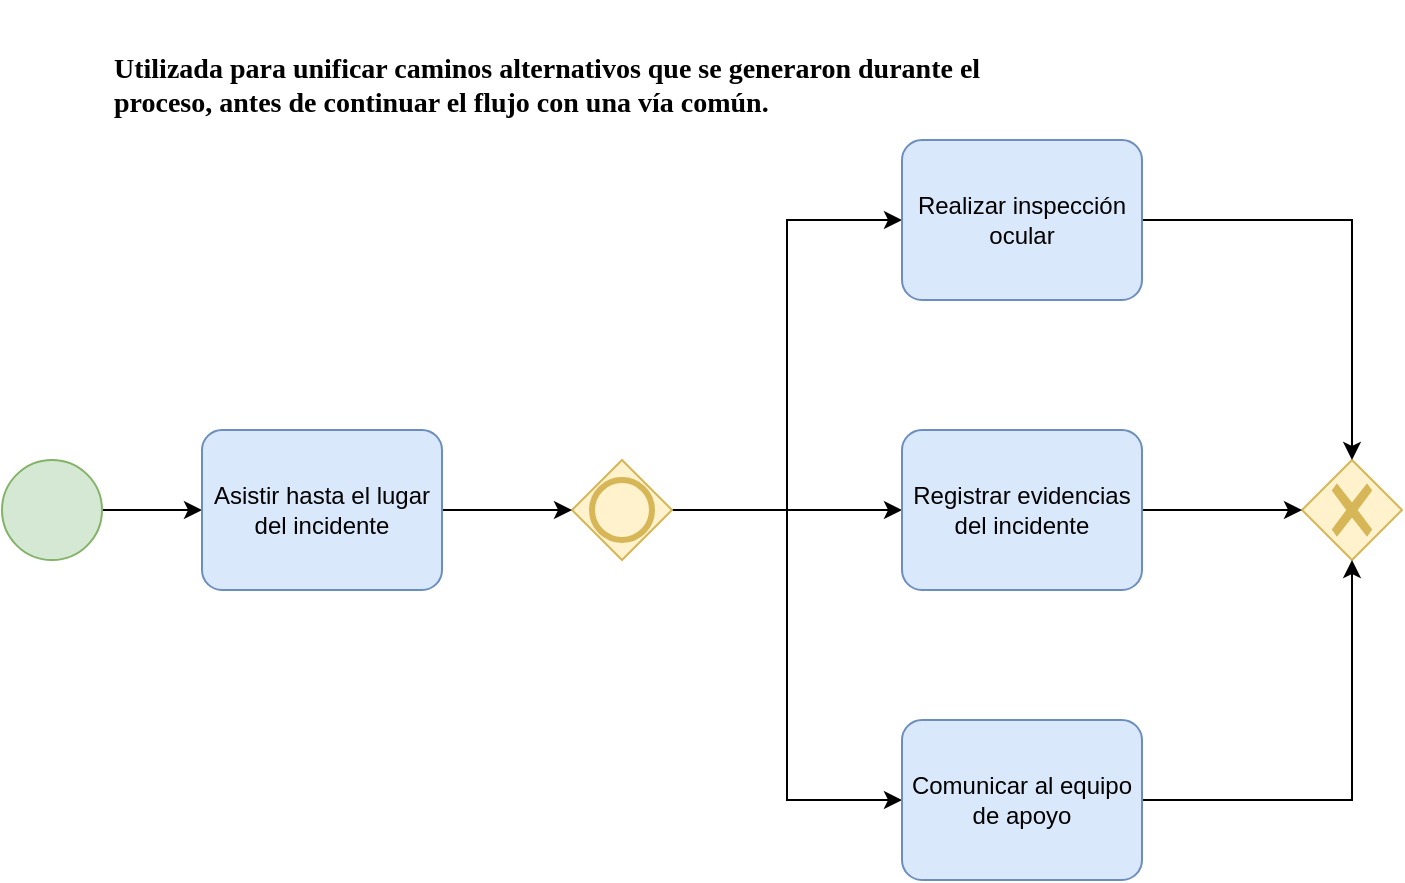 <mxfile version="20.8.16" type="device"><diagram name="Página-1" id="lWuq55TwgpEzOXYdCN7v"><mxGraphModel dx="814" dy="1046" grid="1" gridSize="10" guides="1" tooltips="1" connect="1" arrows="1" fold="1" page="1" pageScale="1" pageWidth="827" pageHeight="1169" math="0" shadow="0"><root><mxCell id="0"/><mxCell id="1" parent="0"/><mxCell id="6XxZG3lgs66pWESI0cyg-9" value="" style="edgeStyle=orthogonalEdgeStyle;rounded=0;orthogonalLoop=1;jettySize=auto;html=1;" edge="1" parent="1" source="6XxZG3lgs66pWESI0cyg-1" target="6XxZG3lgs66pWESI0cyg-7"><mxGeometry relative="1" as="geometry"/></mxCell><mxCell id="6XxZG3lgs66pWESI0cyg-1" value="" style="points=[[0.145,0.145,0],[0.5,0,0],[0.855,0.145,0],[1,0.5,0],[0.855,0.855,0],[0.5,1,0],[0.145,0.855,0],[0,0.5,0]];shape=mxgraph.bpmn.event;html=1;verticalLabelPosition=bottom;labelBackgroundColor=#ffffff;verticalAlign=top;align=center;perimeter=ellipsePerimeter;outlineConnect=0;aspect=fixed;outline=standard;symbol=general;fillColor=#d5e8d4;strokeColor=#82b366;" vertex="1" parent="1"><mxGeometry x="50" y="250" width="50" height="50" as="geometry"/></mxCell><mxCell id="6XxZG3lgs66pWESI0cyg-11" style="edgeStyle=orthogonalEdgeStyle;rounded=0;orthogonalLoop=1;jettySize=auto;html=1;entryX=0;entryY=0.5;entryDx=0;entryDy=0;entryPerimeter=0;" edge="1" parent="1" source="6XxZG3lgs66pWESI0cyg-2" target="6XxZG3lgs66pWESI0cyg-5"><mxGeometry relative="1" as="geometry"/></mxCell><mxCell id="6XxZG3lgs66pWESI0cyg-12" style="edgeStyle=orthogonalEdgeStyle;rounded=0;orthogonalLoop=1;jettySize=auto;html=1;" edge="1" parent="1" source="6XxZG3lgs66pWESI0cyg-2" target="6XxZG3lgs66pWESI0cyg-8"><mxGeometry relative="1" as="geometry"/></mxCell><mxCell id="6XxZG3lgs66pWESI0cyg-13" style="edgeStyle=orthogonalEdgeStyle;rounded=0;orthogonalLoop=1;jettySize=auto;html=1;entryX=0;entryY=0.5;entryDx=0;entryDy=0;entryPerimeter=0;" edge="1" parent="1" source="6XxZG3lgs66pWESI0cyg-2" target="6XxZG3lgs66pWESI0cyg-6"><mxGeometry relative="1" as="geometry"/></mxCell><mxCell id="6XxZG3lgs66pWESI0cyg-2" value="" style="points=[[0.25,0.25,0],[0.5,0,0],[0.75,0.25,0],[1,0.5,0],[0.75,0.75,0],[0.5,1,0],[0.25,0.75,0],[0,0.5,0]];shape=mxgraph.bpmn.gateway2;html=1;verticalLabelPosition=bottom;labelBackgroundColor=#ffffff;verticalAlign=top;align=center;perimeter=rhombusPerimeter;outlineConnect=0;outline=end;symbol=general;fillColor=#fff2cc;strokeColor=#d6b656;" vertex="1" parent="1"><mxGeometry x="335" y="250" width="50" height="50" as="geometry"/></mxCell><mxCell id="6XxZG3lgs66pWESI0cyg-3" value="" style="points=[[0.25,0.25,0],[0.5,0,0],[0.75,0.25,0],[1,0.5,0],[0.75,0.75,0],[0.5,1,0],[0.25,0.75,0],[0,0.5,0]];shape=mxgraph.bpmn.gateway2;html=1;verticalLabelPosition=bottom;labelBackgroundColor=#ffffff;verticalAlign=top;align=center;perimeter=rhombusPerimeter;outlineConnect=0;outline=none;symbol=none;gwType=exclusive;fillColor=#fff2cc;strokeColor=#d6b656;" vertex="1" parent="1"><mxGeometry x="700" y="250" width="50" height="50" as="geometry"/></mxCell><mxCell id="6XxZG3lgs66pWESI0cyg-16" style="edgeStyle=orthogonalEdgeStyle;rounded=0;orthogonalLoop=1;jettySize=auto;html=1;entryX=0.5;entryY=0;entryDx=0;entryDy=0;entryPerimeter=0;" edge="1" parent="1" source="6XxZG3lgs66pWESI0cyg-5" target="6XxZG3lgs66pWESI0cyg-3"><mxGeometry relative="1" as="geometry"/></mxCell><mxCell id="6XxZG3lgs66pWESI0cyg-5" value="Realizar inspección ocular" style="points=[[0.25,0,0],[0.5,0,0],[0.75,0,0],[1,0.25,0],[1,0.5,0],[1,0.75,0],[0.75,1,0],[0.5,1,0],[0.25,1,0],[0,0.75,0],[0,0.5,0],[0,0.25,0]];shape=mxgraph.bpmn.task;whiteSpace=wrap;rectStyle=rounded;size=10;html=1;taskMarker=abstract;fillColor=#dae8fc;strokeColor=#6c8ebf;" vertex="1" parent="1"><mxGeometry x="500" y="90" width="120" height="80" as="geometry"/></mxCell><mxCell id="6XxZG3lgs66pWESI0cyg-17" style="edgeStyle=orthogonalEdgeStyle;rounded=0;orthogonalLoop=1;jettySize=auto;html=1;entryX=0.5;entryY=1;entryDx=0;entryDy=0;entryPerimeter=0;" edge="1" parent="1" source="6XxZG3lgs66pWESI0cyg-6" target="6XxZG3lgs66pWESI0cyg-3"><mxGeometry relative="1" as="geometry"/></mxCell><mxCell id="6XxZG3lgs66pWESI0cyg-6" value="Comunicar al equipo de apoyo" style="points=[[0.25,0,0],[0.5,0,0],[0.75,0,0],[1,0.25,0],[1,0.5,0],[1,0.75,0],[0.75,1,0],[0.5,1,0],[0.25,1,0],[0,0.75,0],[0,0.5,0],[0,0.25,0]];shape=mxgraph.bpmn.task;whiteSpace=wrap;rectStyle=rounded;size=10;html=1;taskMarker=abstract;fillColor=#dae8fc;strokeColor=#6c8ebf;" vertex="1" parent="1"><mxGeometry x="500" y="380" width="120" height="80" as="geometry"/></mxCell><mxCell id="6XxZG3lgs66pWESI0cyg-10" value="" style="edgeStyle=orthogonalEdgeStyle;rounded=0;orthogonalLoop=1;jettySize=auto;html=1;" edge="1" parent="1" source="6XxZG3lgs66pWESI0cyg-7" target="6XxZG3lgs66pWESI0cyg-2"><mxGeometry relative="1" as="geometry"/></mxCell><mxCell id="6XxZG3lgs66pWESI0cyg-7" value="Asistir hasta el lugar del incidente" style="points=[[0.25,0,0],[0.5,0,0],[0.75,0,0],[1,0.25,0],[1,0.5,0],[1,0.75,0],[0.75,1,0],[0.5,1,0],[0.25,1,0],[0,0.75,0],[0,0.5,0],[0,0.25,0]];shape=mxgraph.bpmn.task;whiteSpace=wrap;rectStyle=rounded;size=10;html=1;taskMarker=abstract;fillColor=#dae8fc;strokeColor=#6c8ebf;" vertex="1" parent="1"><mxGeometry x="150" y="235" width="120" height="80" as="geometry"/></mxCell><mxCell id="6XxZG3lgs66pWESI0cyg-14" value="" style="edgeStyle=orthogonalEdgeStyle;rounded=0;orthogonalLoop=1;jettySize=auto;html=1;" edge="1" parent="1" source="6XxZG3lgs66pWESI0cyg-8" target="6XxZG3lgs66pWESI0cyg-3"><mxGeometry relative="1" as="geometry"/></mxCell><mxCell id="6XxZG3lgs66pWESI0cyg-8" value="Registrar evidencias del incidente" style="points=[[0.25,0,0],[0.5,0,0],[0.75,0,0],[1,0.25,0],[1,0.5,0],[1,0.75,0],[0.75,1,0],[0.5,1,0],[0.25,1,0],[0,0.75,0],[0,0.5,0],[0,0.25,0]];shape=mxgraph.bpmn.task;whiteSpace=wrap;rectStyle=rounded;size=10;html=1;taskMarker=abstract;fillColor=#dae8fc;strokeColor=#6c8ebf;" vertex="1" parent="1"><mxGeometry x="500" y="235" width="120" height="80" as="geometry"/></mxCell><mxCell id="6XxZG3lgs66pWESI0cyg-18" value="&lt;h4 style=&quot;font-size: 14px;&quot;&gt;&lt;font style=&quot;font-size: 14px;&quot; face=&quot;Georgia&quot;&gt;Utilizada para unificar caminos alternativos que se generaron durante el&lt;br&gt;proceso, antes de continuar el flujo con una vía común.&lt;/font&gt;&lt;/h4&gt;" style="text;whiteSpace=wrap;html=1;" vertex="1" parent="1"><mxGeometry x="104" y="20" width="620" height="50" as="geometry"/></mxCell></root></mxGraphModel></diagram></mxfile>